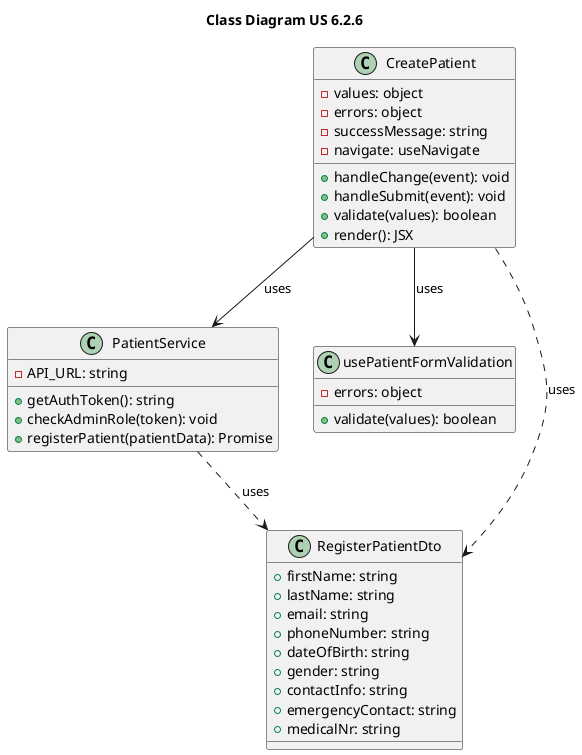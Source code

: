 @startuml namespace class Diagram 
title "Class Diagram US 6.2.6"

class CreatePatient {
    -values: object
    -errors: object
    -successMessage: string
    -navigate: useNavigate
    +handleChange(event): void
    +handleSubmit(event): void
    +validate(values): boolean
    +render(): JSX
}

class PatientService {
    -API_URL: string
    +getAuthToken(): string
    +checkAdminRole(token): void
    +registerPatient(patientData): Promise
}

class usePatientFormValidation {
    -errors: object
    +validate(values): boolean
}

class RegisterPatientDto {
    +firstName: string
    +lastName: string
    +email: string
    +phoneNumber: string
    +dateOfBirth: string
    +gender: string
    +contactInfo: string
    +emergencyContact: string
    +medicalNr: string
}

CreatePatient --> PatientService : uses
CreatePatient --> usePatientFormValidation : uses
CreatePatient ..> RegisterPatientDto : uses
PatientService ..> RegisterPatientDto : uses

@enduml
